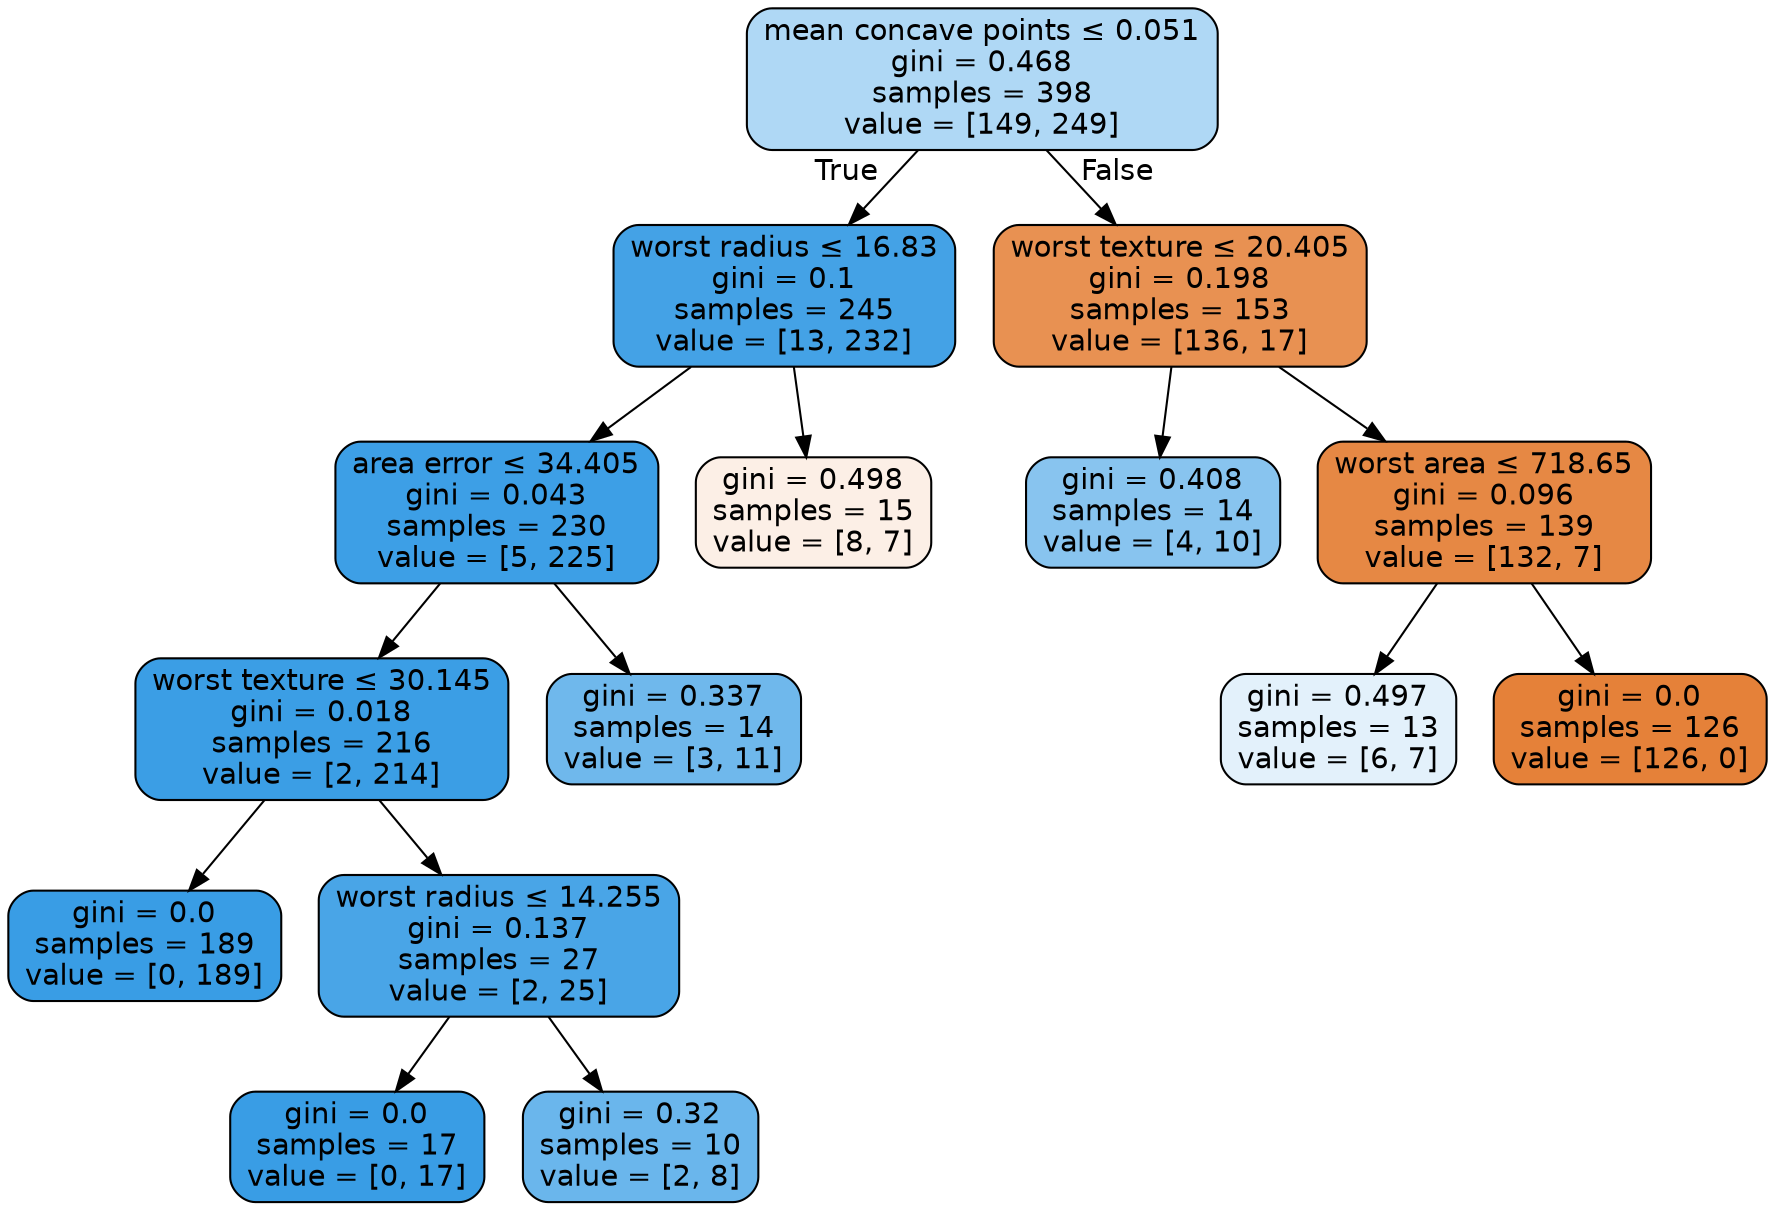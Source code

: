 digraph Tree {
node [shape=box, style="filled, rounded", color="black", fontname=helvetica] ;
edge [fontname=helvetica] ;
0 [label=<mean concave points &le; 0.051<br/>gini = 0.468<br/>samples = 398<br/>value = [149, 249]>, fillcolor="#afd8f5"] ;
1 [label=<worst radius &le; 16.83<br/>gini = 0.1<br/>samples = 245<br/>value = [13, 232]>, fillcolor="#44a2e6"] ;
0 -> 1 [labeldistance=2.5, labelangle=45, headlabel="True"] ;
2 [label=<area error &le; 34.405<br/>gini = 0.043<br/>samples = 230<br/>value = [5, 225]>, fillcolor="#3d9fe6"] ;
1 -> 2 ;
3 [label=<worst texture &le; 30.145<br/>gini = 0.018<br/>samples = 216<br/>value = [2, 214]>, fillcolor="#3b9ee5"] ;
2 -> 3 ;
4 [label=<gini = 0.0<br/>samples = 189<br/>value = [0, 189]>, fillcolor="#399de5"] ;
3 -> 4 ;
5 [label=<worst radius &le; 14.255<br/>gini = 0.137<br/>samples = 27<br/>value = [2, 25]>, fillcolor="#49a5e7"] ;
3 -> 5 ;
6 [label=<gini = 0.0<br/>samples = 17<br/>value = [0, 17]>, fillcolor="#399de5"] ;
5 -> 6 ;
7 [label=<gini = 0.32<br/>samples = 10<br/>value = [2, 8]>, fillcolor="#6ab6ec"] ;
5 -> 7 ;
8 [label=<gini = 0.337<br/>samples = 14<br/>value = [3, 11]>, fillcolor="#6fb8ec"] ;
2 -> 8 ;
9 [label=<gini = 0.498<br/>samples = 15<br/>value = [8, 7]>, fillcolor="#fcefe6"] ;
1 -> 9 ;
10 [label=<worst texture &le; 20.405<br/>gini = 0.198<br/>samples = 153<br/>value = [136, 17]>, fillcolor="#e89152"] ;
0 -> 10 [labeldistance=2.5, labelangle=-45, headlabel="False"] ;
11 [label=<gini = 0.408<br/>samples = 14<br/>value = [4, 10]>, fillcolor="#88c4ef"] ;
10 -> 11 ;
12 [label=<worst area &le; 718.65<br/>gini = 0.096<br/>samples = 139<br/>value = [132, 7]>, fillcolor="#e68844"] ;
10 -> 12 ;
13 [label=<gini = 0.497<br/>samples = 13<br/>value = [6, 7]>, fillcolor="#e3f1fb"] ;
12 -> 13 ;
14 [label=<gini = 0.0<br/>samples = 126<br/>value = [126, 0]>, fillcolor="#e58139"] ;
12 -> 14 ;
}
